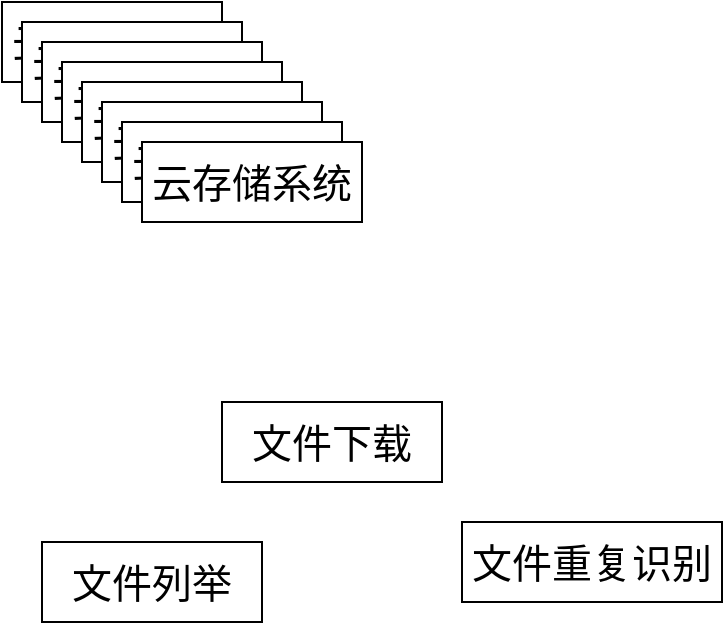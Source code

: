 <mxfile version="24.3.1" type="github">
  <diagram name="第 1 页" id="OMrGNnY97D6b--7gQZGL">
    <mxGraphModel dx="838" dy="611" grid="1" gridSize="10" guides="1" tooltips="1" connect="1" arrows="1" fold="1" page="1" pageScale="1" pageWidth="827" pageHeight="1169" math="0" shadow="0">
      <root>
        <mxCell id="0" />
        <mxCell id="1" parent="0" />
        <mxCell id="On1RN7vw5zv01GMZWpLr-1" value="&lt;font style=&quot;font-size: 20px;&quot;&gt;云存储系统&lt;/font&gt;" style="rounded=0;whiteSpace=wrap;html=1;" vertex="1" parent="1">
          <mxGeometry x="330" y="50" width="110" height="40" as="geometry" />
        </mxCell>
        <mxCell id="On1RN7vw5zv01GMZWpLr-2" value="&lt;font style=&quot;font-size: 20px;&quot;&gt;云存储系统&lt;/font&gt;" style="rounded=0;whiteSpace=wrap;html=1;" vertex="1" parent="1">
          <mxGeometry x="340" y="60" width="110" height="40" as="geometry" />
        </mxCell>
        <mxCell id="On1RN7vw5zv01GMZWpLr-3" value="&lt;font style=&quot;font-size: 20px;&quot;&gt;云存储系统&lt;/font&gt;" style="rounded=0;whiteSpace=wrap;html=1;" vertex="1" parent="1">
          <mxGeometry x="350" y="70" width="110" height="40" as="geometry" />
        </mxCell>
        <mxCell id="On1RN7vw5zv01GMZWpLr-4" value="&lt;font style=&quot;font-size: 20px;&quot;&gt;云存储系统&lt;/font&gt;" style="rounded=0;whiteSpace=wrap;html=1;" vertex="1" parent="1">
          <mxGeometry x="360" y="80" width="110" height="40" as="geometry" />
        </mxCell>
        <mxCell id="On1RN7vw5zv01GMZWpLr-5" value="&lt;font style=&quot;font-size: 20px;&quot;&gt;云存储系统&lt;/font&gt;" style="rounded=0;whiteSpace=wrap;html=1;" vertex="1" parent="1">
          <mxGeometry x="370" y="90" width="110" height="40" as="geometry" />
        </mxCell>
        <mxCell id="On1RN7vw5zv01GMZWpLr-6" value="&lt;font style=&quot;font-size: 20px;&quot;&gt;云存储系统&lt;/font&gt;" style="rounded=0;whiteSpace=wrap;html=1;" vertex="1" parent="1">
          <mxGeometry x="380" y="100" width="110" height="40" as="geometry" />
        </mxCell>
        <mxCell id="On1RN7vw5zv01GMZWpLr-7" value="&lt;font style=&quot;font-size: 20px;&quot;&gt;云存储系统&lt;/font&gt;" style="rounded=0;whiteSpace=wrap;html=1;" vertex="1" parent="1">
          <mxGeometry x="390" y="110" width="110" height="40" as="geometry" />
        </mxCell>
        <mxCell id="On1RN7vw5zv01GMZWpLr-8" value="&lt;font style=&quot;font-size: 20px;&quot;&gt;云存储系统&lt;/font&gt;" style="rounded=0;whiteSpace=wrap;html=1;" vertex="1" parent="1">
          <mxGeometry x="400" y="120" width="110" height="40" as="geometry" />
        </mxCell>
        <mxCell id="On1RN7vw5zv01GMZWpLr-9" value="&lt;span style=&quot;font-size: 20px;&quot;&gt;文件下载&lt;/span&gt;" style="rounded=0;whiteSpace=wrap;html=1;" vertex="1" parent="1">
          <mxGeometry x="440" y="250" width="110" height="40" as="geometry" />
        </mxCell>
        <mxCell id="On1RN7vw5zv01GMZWpLr-10" value="&lt;span style=&quot;font-size: 20px;&quot;&gt;文件列举&lt;/span&gt;" style="rounded=0;whiteSpace=wrap;html=1;" vertex="1" parent="1">
          <mxGeometry x="350" y="320" width="110" height="40" as="geometry" />
        </mxCell>
        <mxCell id="On1RN7vw5zv01GMZWpLr-11" value="&lt;span style=&quot;font-size: 20px;&quot;&gt;文件重复识别&lt;/span&gt;" style="rounded=0;whiteSpace=wrap;html=1;" vertex="1" parent="1">
          <mxGeometry x="560" y="310" width="130" height="40" as="geometry" />
        </mxCell>
      </root>
    </mxGraphModel>
  </diagram>
</mxfile>

